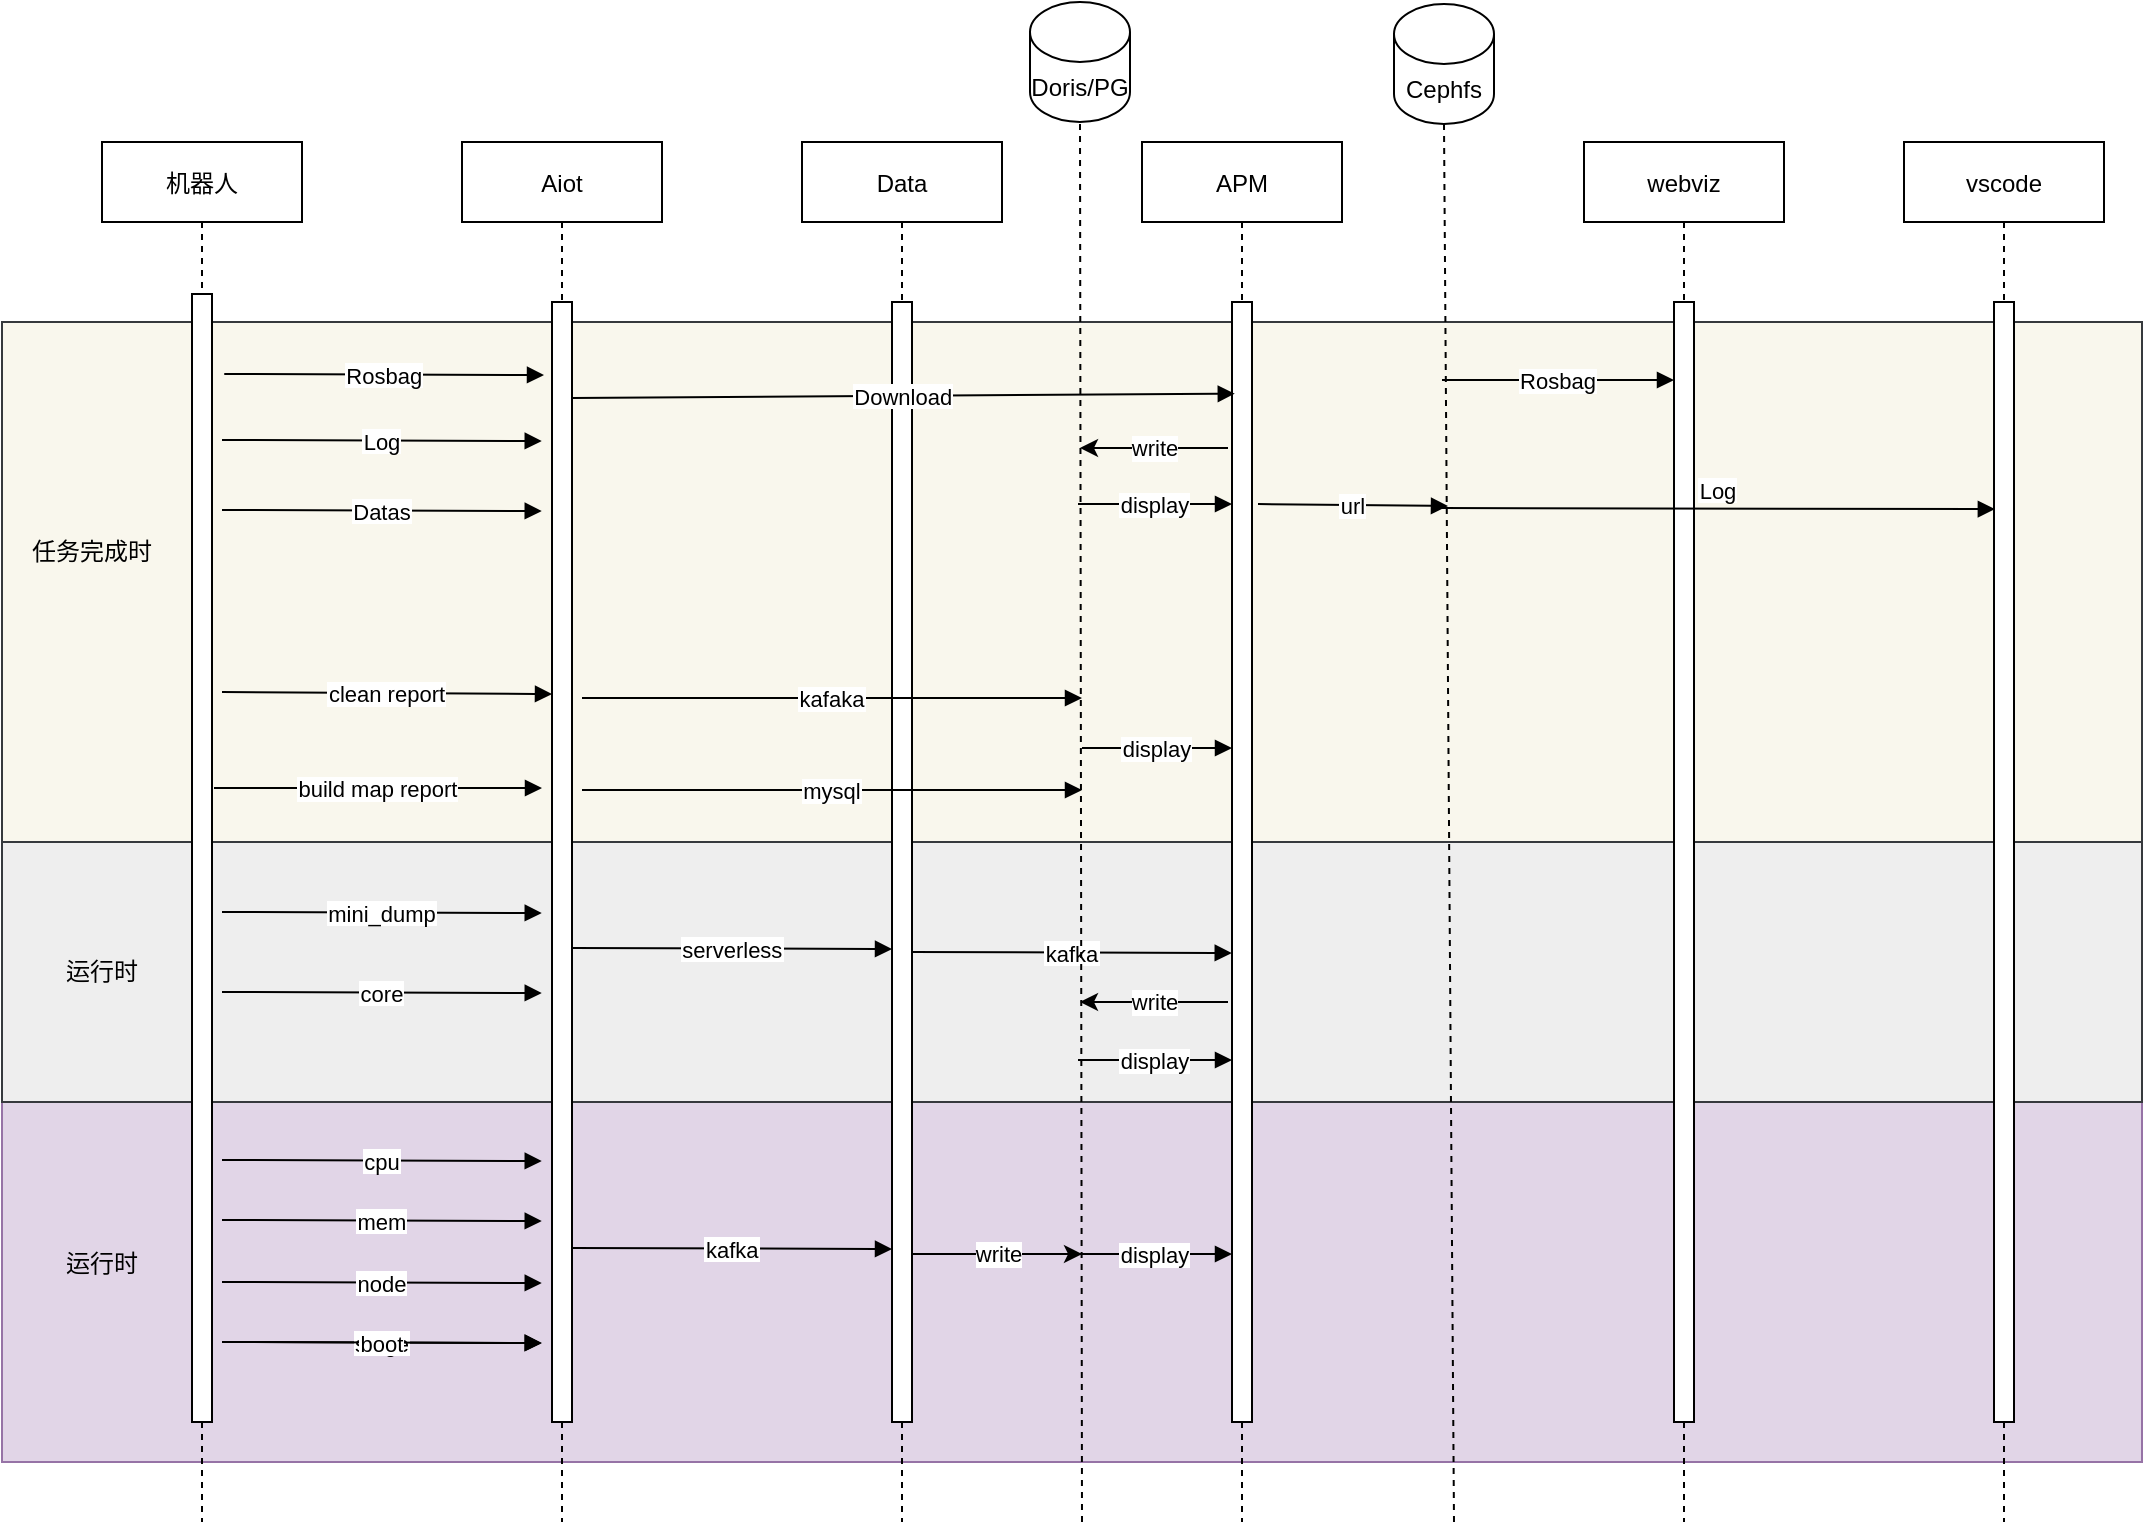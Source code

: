 <mxfile version="24.5.4" type="github">
  <diagram name="Page-1" id="e7e014a7-5840-1c2e-5031-d8a46d1fe8dd">
    <mxGraphModel dx="2219" dy="530" grid="1" gridSize="10" guides="1" tooltips="1" connect="1" arrows="1" fold="1" page="1" pageScale="1" pageWidth="1169" pageHeight="826" background="none" math="0" shadow="0">
      <root>
        <mxCell id="0" />
        <mxCell id="1" parent="0" />
        <mxCell id="ce1uFYTm75PrPKcccy6C-41" value="" style="rounded=0;whiteSpace=wrap;html=1;fillColor=#e1d5e7;strokeColor=#9673a6;" vertex="1" parent="1">
          <mxGeometry x="-220" y="600" width="1070" height="180" as="geometry" />
        </mxCell>
        <mxCell id="ce1uFYTm75PrPKcccy6C-42" value="" style="rounded=0;whiteSpace=wrap;html=1;fillColor=#f9f7ed;strokeColor=#36393d;" vertex="1" parent="1">
          <mxGeometry x="-220" y="210" width="1070" height="260" as="geometry" />
        </mxCell>
        <mxCell id="ce1uFYTm75PrPKcccy6C-43" value="" style="rounded=0;whiteSpace=wrap;html=1;fillColor=#eeeeee;strokeColor=#36393d;" vertex="1" parent="1">
          <mxGeometry x="-220" y="470" width="1070" height="130" as="geometry" />
        </mxCell>
        <mxCell id="ce1uFYTm75PrPKcccy6C-44" value="机器人" style="shape=umlLifeline;perimeter=lifelinePerimeter;container=1;collapsible=0;recursiveResize=0;rounded=0;shadow=0;strokeWidth=1;" vertex="1" parent="1">
          <mxGeometry x="-170" y="120" width="100" height="690" as="geometry" />
        </mxCell>
        <mxCell id="ce1uFYTm75PrPKcccy6C-45" value="" style="points=[];perimeter=orthogonalPerimeter;rounded=0;shadow=0;strokeWidth=1;" vertex="1" parent="ce1uFYTm75PrPKcccy6C-44">
          <mxGeometry x="45" y="76" width="10" height="564" as="geometry" />
        </mxCell>
        <mxCell id="ce1uFYTm75PrPKcccy6C-46" value="运行时" style="text;html=1;strokeColor=none;fillColor=none;align=center;verticalAlign=middle;whiteSpace=wrap;rounded=0;" vertex="1" parent="ce1uFYTm75PrPKcccy6C-44">
          <mxGeometry x="-30" y="546" width="60" height="30" as="geometry" />
        </mxCell>
        <mxCell id="ce1uFYTm75PrPKcccy6C-47" value="Aiot" style="shape=umlLifeline;perimeter=lifelinePerimeter;container=1;collapsible=0;recursiveResize=0;rounded=0;shadow=0;strokeWidth=1;" vertex="1" parent="1">
          <mxGeometry x="10" y="120" width="100" height="690" as="geometry" />
        </mxCell>
        <mxCell id="ce1uFYTm75PrPKcccy6C-48" value="" style="points=[];perimeter=orthogonalPerimeter;rounded=0;shadow=0;strokeWidth=1;" vertex="1" parent="ce1uFYTm75PrPKcccy6C-47">
          <mxGeometry x="45" y="80" width="10" height="560" as="geometry" />
        </mxCell>
        <mxCell id="ce1uFYTm75PrPKcccy6C-49" value="Rosbag" style="verticalAlign=middle;endArrow=block;shadow=0;strokeWidth=1;" edge="1" parent="ce1uFYTm75PrPKcccy6C-47">
          <mxGeometry relative="1" as="geometry">
            <mxPoint x="-118.87" y="116" as="sourcePoint" />
            <mxPoint x="41" y="116.5" as="targetPoint" />
          </mxGeometry>
        </mxCell>
        <mxCell id="ce1uFYTm75PrPKcccy6C-50" value="stage" style="verticalAlign=middle;endArrow=block;shadow=0;strokeWidth=1;" edge="1" parent="ce1uFYTm75PrPKcccy6C-47">
          <mxGeometry relative="1" as="geometry">
            <mxPoint x="-120" y="600" as="sourcePoint" />
            <mxPoint x="39.87" y="600.5" as="targetPoint" />
          </mxGeometry>
        </mxCell>
        <mxCell id="ce1uFYTm75PrPKcccy6C-51" value="APM" style="shape=umlLifeline;perimeter=lifelinePerimeter;container=1;collapsible=0;recursiveResize=0;rounded=0;shadow=0;strokeWidth=1;" vertex="1" parent="1">
          <mxGeometry x="350" y="120" width="100" height="690" as="geometry" />
        </mxCell>
        <mxCell id="ce1uFYTm75PrPKcccy6C-52" value="" style="points=[];perimeter=orthogonalPerimeter;rounded=0;shadow=0;strokeWidth=1;" vertex="1" parent="ce1uFYTm75PrPKcccy6C-51">
          <mxGeometry x="45" y="80" width="10" height="560" as="geometry" />
        </mxCell>
        <mxCell id="ce1uFYTm75PrPKcccy6C-53" value="display" style="verticalAlign=middle;endArrow=block;shadow=0;strokeWidth=1;" edge="1" parent="ce1uFYTm75PrPKcccy6C-51">
          <mxGeometry relative="1" as="geometry">
            <mxPoint x="-32" y="181" as="sourcePoint" />
            <mxPoint x="45" y="181" as="targetPoint" />
          </mxGeometry>
        </mxCell>
        <mxCell id="ce1uFYTm75PrPKcccy6C-54" value="webviz" style="shape=umlLifeline;perimeter=lifelinePerimeter;container=1;collapsible=0;recursiveResize=0;rounded=0;shadow=0;strokeWidth=1;" vertex="1" parent="1">
          <mxGeometry x="571" y="120" width="100" height="690" as="geometry" />
        </mxCell>
        <mxCell id="ce1uFYTm75PrPKcccy6C-55" value="" style="points=[];perimeter=orthogonalPerimeter;rounded=0;shadow=0;strokeWidth=1;" vertex="1" parent="ce1uFYTm75PrPKcccy6C-54">
          <mxGeometry x="45" y="80" width="10" height="560" as="geometry" />
        </mxCell>
        <mxCell id="ce1uFYTm75PrPKcccy6C-56" value="url" style="verticalAlign=middle;endArrow=block;shadow=0;strokeWidth=1;" edge="1" parent="ce1uFYTm75PrPKcccy6C-54">
          <mxGeometry relative="1" as="geometry">
            <mxPoint x="-163" y="181" as="sourcePoint" />
            <mxPoint x="-68" y="182" as="targetPoint" />
          </mxGeometry>
        </mxCell>
        <mxCell id="ce1uFYTm75PrPKcccy6C-57" value="运行时" style="text;html=1;strokeColor=none;fillColor=none;align=center;verticalAlign=middle;whiteSpace=wrap;rounded=0;" vertex="1" parent="1">
          <mxGeometry x="-200" y="520" width="60" height="30" as="geometry" />
        </mxCell>
        <mxCell id="ce1uFYTm75PrPKcccy6C-58" value="vscode" style="shape=umlLifeline;perimeter=lifelinePerimeter;container=1;collapsible=0;recursiveResize=0;rounded=0;shadow=0;strokeWidth=1;" vertex="1" parent="1">
          <mxGeometry x="731" y="120" width="100" height="690" as="geometry" />
        </mxCell>
        <mxCell id="ce1uFYTm75PrPKcccy6C-59" value="" style="points=[];perimeter=orthogonalPerimeter;rounded=0;shadow=0;strokeWidth=1;" vertex="1" parent="ce1uFYTm75PrPKcccy6C-58">
          <mxGeometry x="45" y="80" width="10" height="560" as="geometry" />
        </mxCell>
        <mxCell id="ce1uFYTm75PrPKcccy6C-60" value="Log" style="verticalAlign=middle;endArrow=block;shadow=0;strokeWidth=1;" edge="1" parent="1">
          <mxGeometry relative="1" as="geometry">
            <mxPoint x="-110.0" y="269" as="sourcePoint" />
            <mxPoint x="49.87" y="269.5" as="targetPoint" />
          </mxGeometry>
        </mxCell>
        <mxCell id="ce1uFYTm75PrPKcccy6C-61" value="Datas" style="verticalAlign=middle;endArrow=block;shadow=0;strokeWidth=1;" edge="1" parent="1">
          <mxGeometry relative="1" as="geometry">
            <mxPoint x="-110" y="304" as="sourcePoint" />
            <mxPoint x="49.87" y="304.5" as="targetPoint" />
          </mxGeometry>
        </mxCell>
        <mxCell id="ce1uFYTm75PrPKcccy6C-62" value="mini_dump" style="verticalAlign=middle;endArrow=block;shadow=0;strokeWidth=1;" edge="1" parent="1">
          <mxGeometry relative="1" as="geometry">
            <mxPoint x="-110" y="505" as="sourcePoint" />
            <mxPoint x="49.87" y="505.5" as="targetPoint" />
          </mxGeometry>
        </mxCell>
        <mxCell id="ce1uFYTm75PrPKcccy6C-63" value="core" style="verticalAlign=middle;endArrow=block;shadow=0;strokeWidth=1;" edge="1" parent="1">
          <mxGeometry relative="1" as="geometry">
            <mxPoint x="-110" y="545" as="sourcePoint" />
            <mxPoint x="49.87" y="545.5" as="targetPoint" />
          </mxGeometry>
        </mxCell>
        <mxCell id="ce1uFYTm75PrPKcccy6C-64" value="cpu" style="verticalAlign=middle;endArrow=block;shadow=0;strokeWidth=1;" edge="1" parent="1">
          <mxGeometry relative="1" as="geometry">
            <mxPoint x="-110" y="629" as="sourcePoint" />
            <mxPoint x="49.87" y="629.5" as="targetPoint" />
          </mxGeometry>
        </mxCell>
        <mxCell id="ce1uFYTm75PrPKcccy6C-65" value="mem" style="verticalAlign=middle;endArrow=block;shadow=0;strokeWidth=1;" edge="1" parent="1">
          <mxGeometry relative="1" as="geometry">
            <mxPoint x="-110" y="659" as="sourcePoint" />
            <mxPoint x="49.87" y="659.5" as="targetPoint" />
          </mxGeometry>
        </mxCell>
        <mxCell id="ce1uFYTm75PrPKcccy6C-66" value="Data" style="shape=umlLifeline;perimeter=lifelinePerimeter;container=1;collapsible=0;recursiveResize=0;rounded=0;shadow=0;strokeWidth=1;" vertex="1" parent="1">
          <mxGeometry x="180" y="120" width="100" height="690" as="geometry" />
        </mxCell>
        <mxCell id="ce1uFYTm75PrPKcccy6C-67" value="" style="points=[];perimeter=orthogonalPerimeter;rounded=0;shadow=0;strokeWidth=1;" vertex="1" parent="ce1uFYTm75PrPKcccy6C-66">
          <mxGeometry x="45" y="80" width="10" height="560" as="geometry" />
        </mxCell>
        <mxCell id="ce1uFYTm75PrPKcccy6C-68" value="Download" style="verticalAlign=middle;endArrow=block;shadow=0;strokeWidth=1;entryX=0.14;entryY=0.189;entryDx=0;entryDy=0;entryPerimeter=0;" edge="1" parent="ce1uFYTm75PrPKcccy6C-66">
          <mxGeometry relative="1" as="geometry">
            <mxPoint x="-114.87" y="128" as="sourcePoint" />
            <mxPoint x="216.4" y="125.84" as="targetPoint" />
          </mxGeometry>
        </mxCell>
        <mxCell id="ce1uFYTm75PrPKcccy6C-69" value="kafka" style="verticalAlign=middle;endArrow=block;shadow=0;strokeWidth=1;" edge="1" parent="ce1uFYTm75PrPKcccy6C-66">
          <mxGeometry relative="1" as="geometry">
            <mxPoint x="-114.87" y="553" as="sourcePoint" />
            <mxPoint x="45.0" y="553.5" as="targetPoint" />
          </mxGeometry>
        </mxCell>
        <mxCell id="ce1uFYTm75PrPKcccy6C-70" value="serverless" style="verticalAlign=middle;endArrow=block;shadow=0;strokeWidth=1;" edge="1" parent="ce1uFYTm75PrPKcccy6C-66">
          <mxGeometry relative="1" as="geometry">
            <mxPoint x="-114.87" y="403" as="sourcePoint" />
            <mxPoint x="45.0" y="403.5" as="targetPoint" />
          </mxGeometry>
        </mxCell>
        <mxCell id="ce1uFYTm75PrPKcccy6C-71" value="kafka" style="verticalAlign=middle;endArrow=block;shadow=0;strokeWidth=1;" edge="1" parent="ce1uFYTm75PrPKcccy6C-66">
          <mxGeometry relative="1" as="geometry">
            <mxPoint x="55" y="405" as="sourcePoint" />
            <mxPoint x="214.87" y="405.5" as="targetPoint" />
          </mxGeometry>
        </mxCell>
        <mxCell id="ce1uFYTm75PrPKcccy6C-72" value="任务完成时" style="text;html=1;strokeColor=none;fillColor=none;align=center;verticalAlign=middle;whiteSpace=wrap;rounded=0;" vertex="1" parent="1">
          <mxGeometry x="-210" y="310" width="70" height="30" as="geometry" />
        </mxCell>
        <mxCell id="ce1uFYTm75PrPKcccy6C-73" value="Rosbag" style="verticalAlign=middle;endArrow=block;shadow=0;strokeWidth=1;" edge="1" parent="1">
          <mxGeometry relative="1" as="geometry">
            <mxPoint x="500" y="239" as="sourcePoint" />
            <mxPoint x="616" y="239" as="targetPoint" />
          </mxGeometry>
        </mxCell>
        <mxCell id="ce1uFYTm75PrPKcccy6C-74" value="Log" style="verticalAlign=bottom;endArrow=block;shadow=0;strokeWidth=1;entryX=0.043;entryY=0.251;entryDx=0;entryDy=0;entryPerimeter=0;" edge="1" parent="1">
          <mxGeometry relative="1" as="geometry">
            <mxPoint x="500" y="303" as="sourcePoint" />
            <mxPoint x="776.43" y="303.56" as="targetPoint" />
          </mxGeometry>
        </mxCell>
        <mxCell id="ce1uFYTm75PrPKcccy6C-75" value="node" style="verticalAlign=middle;endArrow=block;shadow=0;strokeWidth=1;" edge="1" parent="1">
          <mxGeometry relative="1" as="geometry">
            <mxPoint x="-110" y="690" as="sourcePoint" />
            <mxPoint x="49.87" y="690.5" as="targetPoint" />
          </mxGeometry>
        </mxCell>
        <mxCell id="ce1uFYTm75PrPKcccy6C-76" value="boot" style="verticalAlign=middle;endArrow=block;shadow=0;strokeWidth=1;" edge="1" parent="1">
          <mxGeometry relative="1" as="geometry">
            <mxPoint x="-110" y="720" as="sourcePoint" />
            <mxPoint x="49.87" y="720.5" as="targetPoint" />
          </mxGeometry>
        </mxCell>
        <mxCell id="ce1uFYTm75PrPKcccy6C-77" value="" style="endArrow=none;dashed=1;html=1;rounded=0;entryX=0.5;entryY=1;entryDx=0;entryDy=0;entryPerimeter=0;" edge="1" parent="1" target="ce1uFYTm75PrPKcccy6C-78">
          <mxGeometry width="50" height="50" relative="1" as="geometry">
            <mxPoint x="320" y="810" as="sourcePoint" />
            <mxPoint x="320" y="130" as="targetPoint" />
          </mxGeometry>
        </mxCell>
        <mxCell id="ce1uFYTm75PrPKcccy6C-78" value="Doris/PG" style="shape=cylinder3;whiteSpace=wrap;html=1;boundedLbl=1;backgroundOutline=1;size=15;" vertex="1" parent="1">
          <mxGeometry x="294" y="50" width="50" height="60" as="geometry" />
        </mxCell>
        <mxCell id="ce1uFYTm75PrPKcccy6C-79" value="" style="endArrow=none;dashed=1;html=1;rounded=0;entryX=0.5;entryY=1;entryDx=0;entryDy=0;entryPerimeter=0;" edge="1" parent="1" target="ce1uFYTm75PrPKcccy6C-80">
          <mxGeometry width="50" height="50" relative="1" as="geometry">
            <mxPoint x="506" y="810" as="sourcePoint" />
            <mxPoint x="501" y="130" as="targetPoint" />
          </mxGeometry>
        </mxCell>
        <mxCell id="ce1uFYTm75PrPKcccy6C-80" value="Cephfs" style="shape=cylinder3;whiteSpace=wrap;html=1;boundedLbl=1;backgroundOutline=1;size=15;" vertex="1" parent="1">
          <mxGeometry x="476" y="51" width="50" height="60" as="geometry" />
        </mxCell>
        <mxCell id="ce1uFYTm75PrPKcccy6C-81" value="write" style="endArrow=classic;html=1;rounded=0;" edge="1" parent="1">
          <mxGeometry width="50" height="50" relative="1" as="geometry">
            <mxPoint x="235" y="676" as="sourcePoint" />
            <mxPoint x="320" y="676" as="targetPoint" />
          </mxGeometry>
        </mxCell>
        <mxCell id="ce1uFYTm75PrPKcccy6C-82" value="write" style="endArrow=classic;html=1;rounded=0;" edge="1" parent="1">
          <mxGeometry width="50" height="50" relative="1" as="geometry">
            <mxPoint x="393" y="550" as="sourcePoint" />
            <mxPoint x="319" y="550" as="targetPoint" />
          </mxGeometry>
        </mxCell>
        <mxCell id="ce1uFYTm75PrPKcccy6C-83" value="write" style="endArrow=classic;html=1;rounded=0;" edge="1" parent="1">
          <mxGeometry width="50" height="50" relative="1" as="geometry">
            <mxPoint x="393" y="273" as="sourcePoint" />
            <mxPoint x="319" y="273" as="targetPoint" />
          </mxGeometry>
        </mxCell>
        <mxCell id="ce1uFYTm75PrPKcccy6C-84" value="display" style="verticalAlign=middle;endArrow=block;shadow=0;strokeWidth=1;" edge="1" parent="1">
          <mxGeometry relative="1" as="geometry">
            <mxPoint x="318" y="579" as="sourcePoint" />
            <mxPoint x="395" y="579" as="targetPoint" />
          </mxGeometry>
        </mxCell>
        <mxCell id="ce1uFYTm75PrPKcccy6C-85" value="display" style="verticalAlign=middle;endArrow=block;shadow=0;strokeWidth=1;" edge="1" parent="1">
          <mxGeometry relative="1" as="geometry">
            <mxPoint x="318" y="676" as="sourcePoint" />
            <mxPoint x="395" y="676" as="targetPoint" />
          </mxGeometry>
        </mxCell>
        <mxCell id="ce1uFYTm75PrPKcccy6C-86" value="kafaka" style="verticalAlign=middle;endArrow=block;shadow=0;strokeWidth=1;" edge="1" parent="1">
          <mxGeometry relative="1" as="geometry">
            <mxPoint x="70" y="398" as="sourcePoint" />
            <mxPoint x="320" y="398" as="targetPoint" />
          </mxGeometry>
        </mxCell>
        <mxCell id="ce1uFYTm75PrPKcccy6C-87" value="build map report" style="verticalAlign=middle;endArrow=block;shadow=0;strokeWidth=1;" edge="1" parent="1">
          <mxGeometry relative="1" as="geometry">
            <mxPoint x="-114" y="443" as="sourcePoint" />
            <mxPoint x="50" y="443" as="targetPoint" />
          </mxGeometry>
        </mxCell>
        <mxCell id="ce1uFYTm75PrPKcccy6C-88" value="mysql" style="verticalAlign=middle;endArrow=block;shadow=0;strokeWidth=1;" edge="1" parent="1">
          <mxGeometry relative="1" as="geometry">
            <mxPoint x="70" y="444" as="sourcePoint" />
            <mxPoint x="320" y="444" as="targetPoint" />
          </mxGeometry>
        </mxCell>
        <mxCell id="ce1uFYTm75PrPKcccy6C-89" value="display" style="verticalAlign=middle;endArrow=block;shadow=0;strokeWidth=1;" edge="1" parent="1">
          <mxGeometry relative="1" as="geometry">
            <mxPoint x="320" y="423" as="sourcePoint" />
            <mxPoint x="395" y="423" as="targetPoint" />
          </mxGeometry>
        </mxCell>
        <mxCell id="ce1uFYTm75PrPKcccy6C-90" value="clean report" style="verticalAlign=middle;endArrow=block;shadow=0;strokeWidth=1;" edge="1" parent="1">
          <mxGeometry relative="1" as="geometry">
            <mxPoint x="-110" y="395" as="sourcePoint" />
            <mxPoint x="55" y="396" as="targetPoint" />
          </mxGeometry>
        </mxCell>
      </root>
    </mxGraphModel>
  </diagram>
</mxfile>
